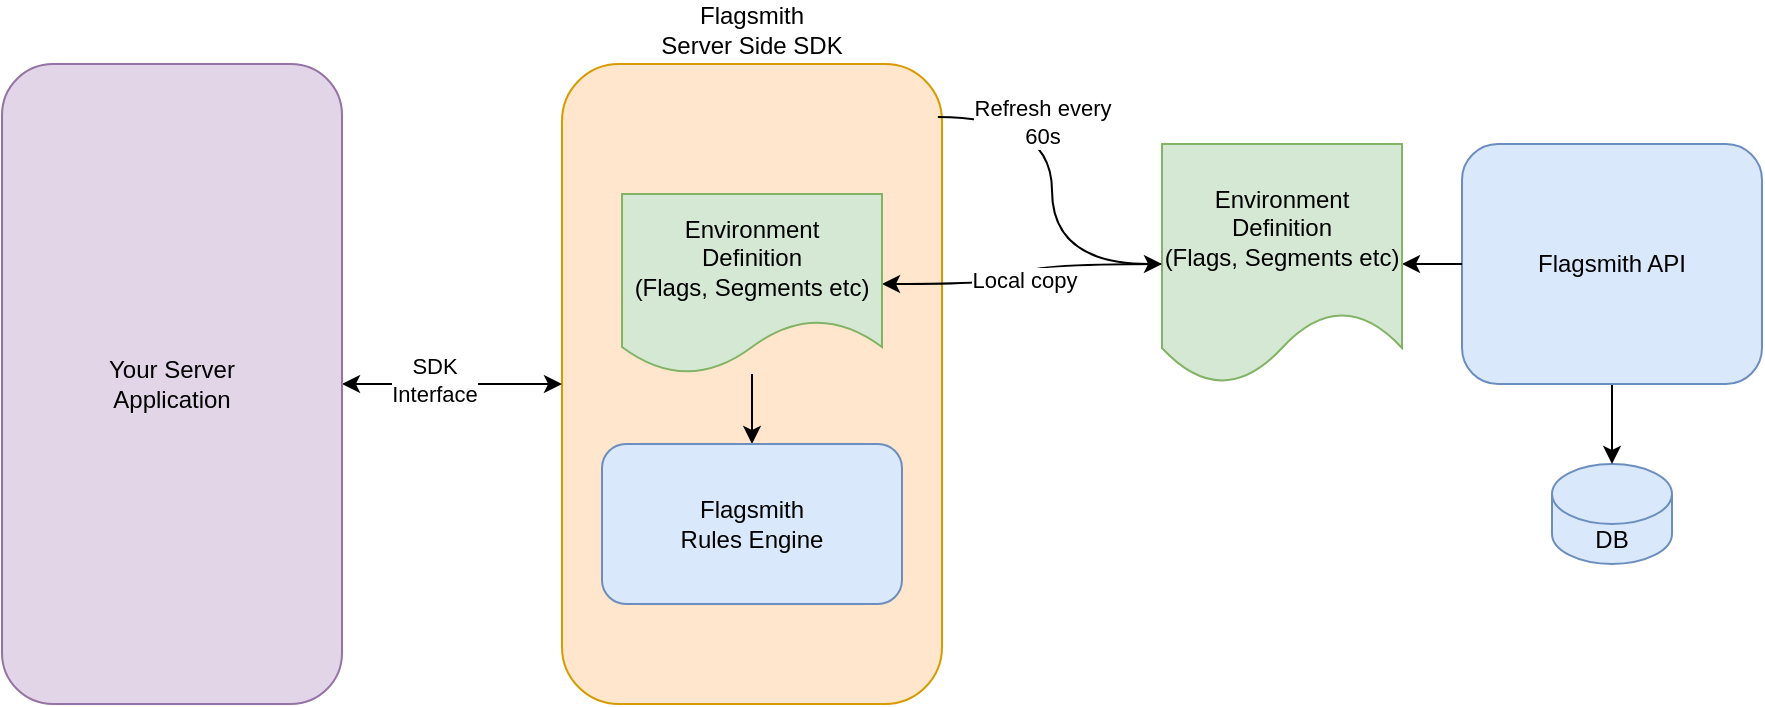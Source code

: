 <mxfile version="17.5.1" type="device" pages="2"><diagram id="eEAEJZimbtnSu1g7Dapz" name="Page-1"><mxGraphModel dx="1811" dy="1381" grid="1" gridSize="10" guides="1" tooltips="1" connect="1" arrows="1" fold="1" page="1" pageScale="1" pageWidth="850" pageHeight="1100" math="0" shadow="0"><root><mxCell id="0"/><mxCell id="1" parent="0"/><mxCell id="mMlKM2jFXv7KY7-tVCbe-7" value="Flagsmith&lt;br&gt;Server Side SDK" style="rounded=1;whiteSpace=wrap;html=1;horizontal=1;labelPosition=center;verticalLabelPosition=top;align=center;verticalAlign=bottom;fillColor=#ffe6cc;strokeColor=#d79b00;" parent="1" vertex="1"><mxGeometry x="190" y="280" width="190" height="320" as="geometry"/></mxCell><mxCell id="mMlKM2jFXv7KY7-tVCbe-1" value="DB" style="shape=cylinder3;whiteSpace=wrap;html=1;boundedLbl=1;backgroundOutline=1;size=15;fillColor=#dae8fc;strokeColor=#6c8ebf;" parent="1" vertex="1"><mxGeometry x="685" y="480" width="60" height="50" as="geometry"/></mxCell><mxCell id="mMlKM2jFXv7KY7-tVCbe-3" style="edgeStyle=orthogonalEdgeStyle;rounded=0;orthogonalLoop=1;jettySize=auto;html=1;exitX=0.5;exitY=1;exitDx=0;exitDy=0;entryX=0.5;entryY=0;entryDx=0;entryDy=0;entryPerimeter=0;" parent="1" source="mMlKM2jFXv7KY7-tVCbe-2" target="mMlKM2jFXv7KY7-tVCbe-1" edge="1"><mxGeometry relative="1" as="geometry"/></mxCell><mxCell id="mMlKM2jFXv7KY7-tVCbe-2" value="Flagsmith API" style="rounded=1;whiteSpace=wrap;html=1;fillColor=#dae8fc;strokeColor=#6c8ebf;" parent="1" vertex="1"><mxGeometry x="640" y="320" width="150" height="120" as="geometry"/></mxCell><mxCell id="mMlKM2jFXv7KY7-tVCbe-6" style="edgeStyle=orthogonalEdgeStyle;rounded=0;orthogonalLoop=1;jettySize=auto;html=1;exitX=0;exitY=0.5;exitDx=0;exitDy=0;" parent="1" source="mMlKM2jFXv7KY7-tVCbe-2" target="mMlKM2jFXv7KY7-tVCbe-5" edge="1"><mxGeometry relative="1" as="geometry"/></mxCell><mxCell id="mMlKM2jFXv7KY7-tVCbe-12" style="edgeStyle=orthogonalEdgeStyle;curved=1;orthogonalLoop=1;jettySize=auto;html=1;entryX=1;entryY=0.5;entryDx=0;entryDy=0;" parent="1" source="mMlKM2jFXv7KY7-tVCbe-5" target="mMlKM2jFXv7KY7-tVCbe-11" edge="1"><mxGeometry relative="1" as="geometry"/></mxCell><mxCell id="mMlKM2jFXv7KY7-tVCbe-13" value="Local copy" style="edgeLabel;html=1;align=center;verticalAlign=middle;resizable=0;points=[];" parent="mMlKM2jFXv7KY7-tVCbe-12" vertex="1" connectable="0"><mxGeometry x="0.034" y="1" relative="1" as="geometry"><mxPoint as="offset"/></mxGeometry></mxCell><mxCell id="mMlKM2jFXv7KY7-tVCbe-5" value="Environment&lt;br&gt;Definition&lt;br&gt;(Flags, Segments etc)" style="shape=document;whiteSpace=wrap;html=1;boundedLbl=1;fillColor=#d5e8d4;strokeColor=#82b366;" parent="1" vertex="1"><mxGeometry x="490" y="320" width="120" height="120" as="geometry"/></mxCell><mxCell id="mMlKM2jFXv7KY7-tVCbe-8" style="edgeStyle=orthogonalEdgeStyle;orthogonalLoop=1;jettySize=auto;html=1;exitX=0.989;exitY=0.083;exitDx=0;exitDy=0;curved=1;exitPerimeter=0;" parent="1" source="mMlKM2jFXv7KY7-tVCbe-7" target="mMlKM2jFXv7KY7-tVCbe-5" edge="1"><mxGeometry relative="1" as="geometry"/></mxCell><mxCell id="mMlKM2jFXv7KY7-tVCbe-10" value="Refresh every&lt;br&gt;60s" style="edgeLabel;html=1;align=center;verticalAlign=middle;resizable=0;points=[];" parent="mMlKM2jFXv7KY7-tVCbe-8" vertex="1" connectable="0"><mxGeometry x="-0.362" y="-5" relative="1" as="geometry"><mxPoint as="offset"/></mxGeometry></mxCell><mxCell id="mMlKM2jFXv7KY7-tVCbe-11" value="Environment&lt;br&gt;Definition&lt;br&gt;(Flags, Segments etc)" style="shape=document;whiteSpace=wrap;html=1;boundedLbl=1;fillColor=#d5e8d4;strokeColor=#82b366;" parent="1" vertex="1"><mxGeometry x="220" y="345" width="130" height="90" as="geometry"/></mxCell><mxCell id="mMlKM2jFXv7KY7-tVCbe-16" style="edgeStyle=orthogonalEdgeStyle;curved=1;orthogonalLoop=1;jettySize=auto;html=1;" parent="1" source="mMlKM2jFXv7KY7-tVCbe-11" target="mMlKM2jFXv7KY7-tVCbe-15" edge="1"><mxGeometry relative="1" as="geometry"/></mxCell><mxCell id="mMlKM2jFXv7KY7-tVCbe-25" style="edgeStyle=orthogonalEdgeStyle;curved=1;orthogonalLoop=1;jettySize=auto;html=1;startArrow=classic;startFill=1;exitX=0;exitY=0.5;exitDx=0;exitDy=0;" parent="1" source="mMlKM2jFXv7KY7-tVCbe-7" target="mMlKM2jFXv7KY7-tVCbe-17" edge="1"><mxGeometry relative="1" as="geometry"><mxPoint x="190" y="510" as="sourcePoint"/></mxGeometry></mxCell><mxCell id="mMlKM2jFXv7KY7-tVCbe-26" value="SDK&lt;br&gt;Interface" style="edgeLabel;html=1;align=center;verticalAlign=middle;resizable=0;points=[];" parent="mMlKM2jFXv7KY7-tVCbe-25" vertex="1" connectable="0"><mxGeometry x="0.167" y="-2" relative="1" as="geometry"><mxPoint as="offset"/></mxGeometry></mxCell><mxCell id="mMlKM2jFXv7KY7-tVCbe-15" value="Flagsmith &lt;br&gt;Rules Engine" style="rounded=1;whiteSpace=wrap;html=1;fillColor=#dae8fc;strokeColor=#6c8ebf;" parent="1" vertex="1"><mxGeometry x="210" y="470" width="150" height="80" as="geometry"/></mxCell><mxCell id="mMlKM2jFXv7KY7-tVCbe-17" value="Your Server&lt;br&gt;Application" style="rounded=1;whiteSpace=wrap;html=1;horizontal=1;labelPosition=center;verticalLabelPosition=middle;align=center;verticalAlign=middle;fillColor=#e1d5e7;strokeColor=#9673a6;" parent="1" vertex="1"><mxGeometry x="-90" y="280" width="170" height="320" as="geometry"/></mxCell></root></mxGraphModel></diagram><diagram id="dsDL3FdehqoZpVk8QgYZ" name="Page-2"><mxGraphModel dx="961" dy="1381" grid="1" gridSize="10" guides="1" tooltips="1" connect="1" arrows="1" fold="1" page="1" pageScale="1" pageWidth="850" pageHeight="1100" math="0" shadow="0"><root><mxCell id="0"/><mxCell id="1" parent="0"/><mxCell id="ZywoUIx9-juegW_c01_b-1" value="Flagsmith&lt;br&gt;Server Side&lt;br&gt;SDK" style="rounded=1;whiteSpace=wrap;html=1;horizontal=1;labelPosition=center;verticalLabelPosition=middle;align=center;verticalAlign=middle;fillColor=#ffe6cc;strokeColor=#d79b00;" vertex="1" parent="1"><mxGeometry x="340" y="280" width="120" height="320" as="geometry"/></mxCell><mxCell id="ZywoUIx9-juegW_c01_b-2" value="DB" style="shape=cylinder3;whiteSpace=wrap;html=1;boundedLbl=1;backgroundOutline=1;size=15;fillColor=#dae8fc;strokeColor=#6c8ebf;" vertex="1" parent="1"><mxGeometry x="540" y="540" width="150" height="50" as="geometry"/></mxCell><mxCell id="ZywoUIx9-juegW_c01_b-3" style="edgeStyle=orthogonalEdgeStyle;rounded=0;orthogonalLoop=1;jettySize=auto;html=1;exitX=0.5;exitY=1;exitDx=0;exitDy=0;entryX=0.5;entryY=0;entryDx=0;entryDy=0;entryPerimeter=0;" edge="1" parent="1" source="ZywoUIx9-juegW_c01_b-4" target="ZywoUIx9-juegW_c01_b-2"><mxGeometry relative="1" as="geometry"/></mxCell><mxCell id="ZywoUIx9-juegW_c01_b-17" value="Get Flags" style="edgeStyle=orthogonalEdgeStyle;rounded=0;orthogonalLoop=1;jettySize=auto;html=1;startArrow=classic;startFill=1;" edge="1" parent="1" source="ZywoUIx9-juegW_c01_b-4" target="ZywoUIx9-juegW_c01_b-1"><mxGeometry relative="1" as="geometry"/></mxCell><mxCell id="ZywoUIx9-juegW_c01_b-4" value="Flagsmith API" style="rounded=1;whiteSpace=wrap;html=1;fillColor=#dae8fc;strokeColor=#6c8ebf;" vertex="1" parent="1"><mxGeometry x="540" y="380" width="150" height="120" as="geometry"/></mxCell><mxCell id="ZywoUIx9-juegW_c01_b-13" style="edgeStyle=orthogonalEdgeStyle;curved=1;orthogonalLoop=1;jettySize=auto;html=1;startArrow=classic;startFill=1;exitX=0;exitY=0.5;exitDx=0;exitDy=0;" edge="1" parent="1" source="ZywoUIx9-juegW_c01_b-1" target="ZywoUIx9-juegW_c01_b-16"><mxGeometry relative="1" as="geometry"><mxPoint x="330" y="510" as="sourcePoint"/></mxGeometry></mxCell><mxCell id="ZywoUIx9-juegW_c01_b-14" value="SDK&lt;br&gt;Interface" style="edgeLabel;html=1;align=center;verticalAlign=middle;resizable=0;points=[];" vertex="1" connectable="0" parent="ZywoUIx9-juegW_c01_b-13"><mxGeometry x="0.167" y="-2" relative="1" as="geometry"><mxPoint as="offset"/></mxGeometry></mxCell><mxCell id="ZywoUIx9-juegW_c01_b-16" value="Your Server&lt;br&gt;Application" style="rounded=1;whiteSpace=wrap;html=1;horizontal=1;labelPosition=center;verticalLabelPosition=middle;align=center;verticalAlign=middle;fillColor=#e1d5e7;strokeColor=#9673a6;" vertex="1" parent="1"><mxGeometry x="140" y="280" width="120" height="320" as="geometry"/></mxCell></root></mxGraphModel></diagram></mxfile>